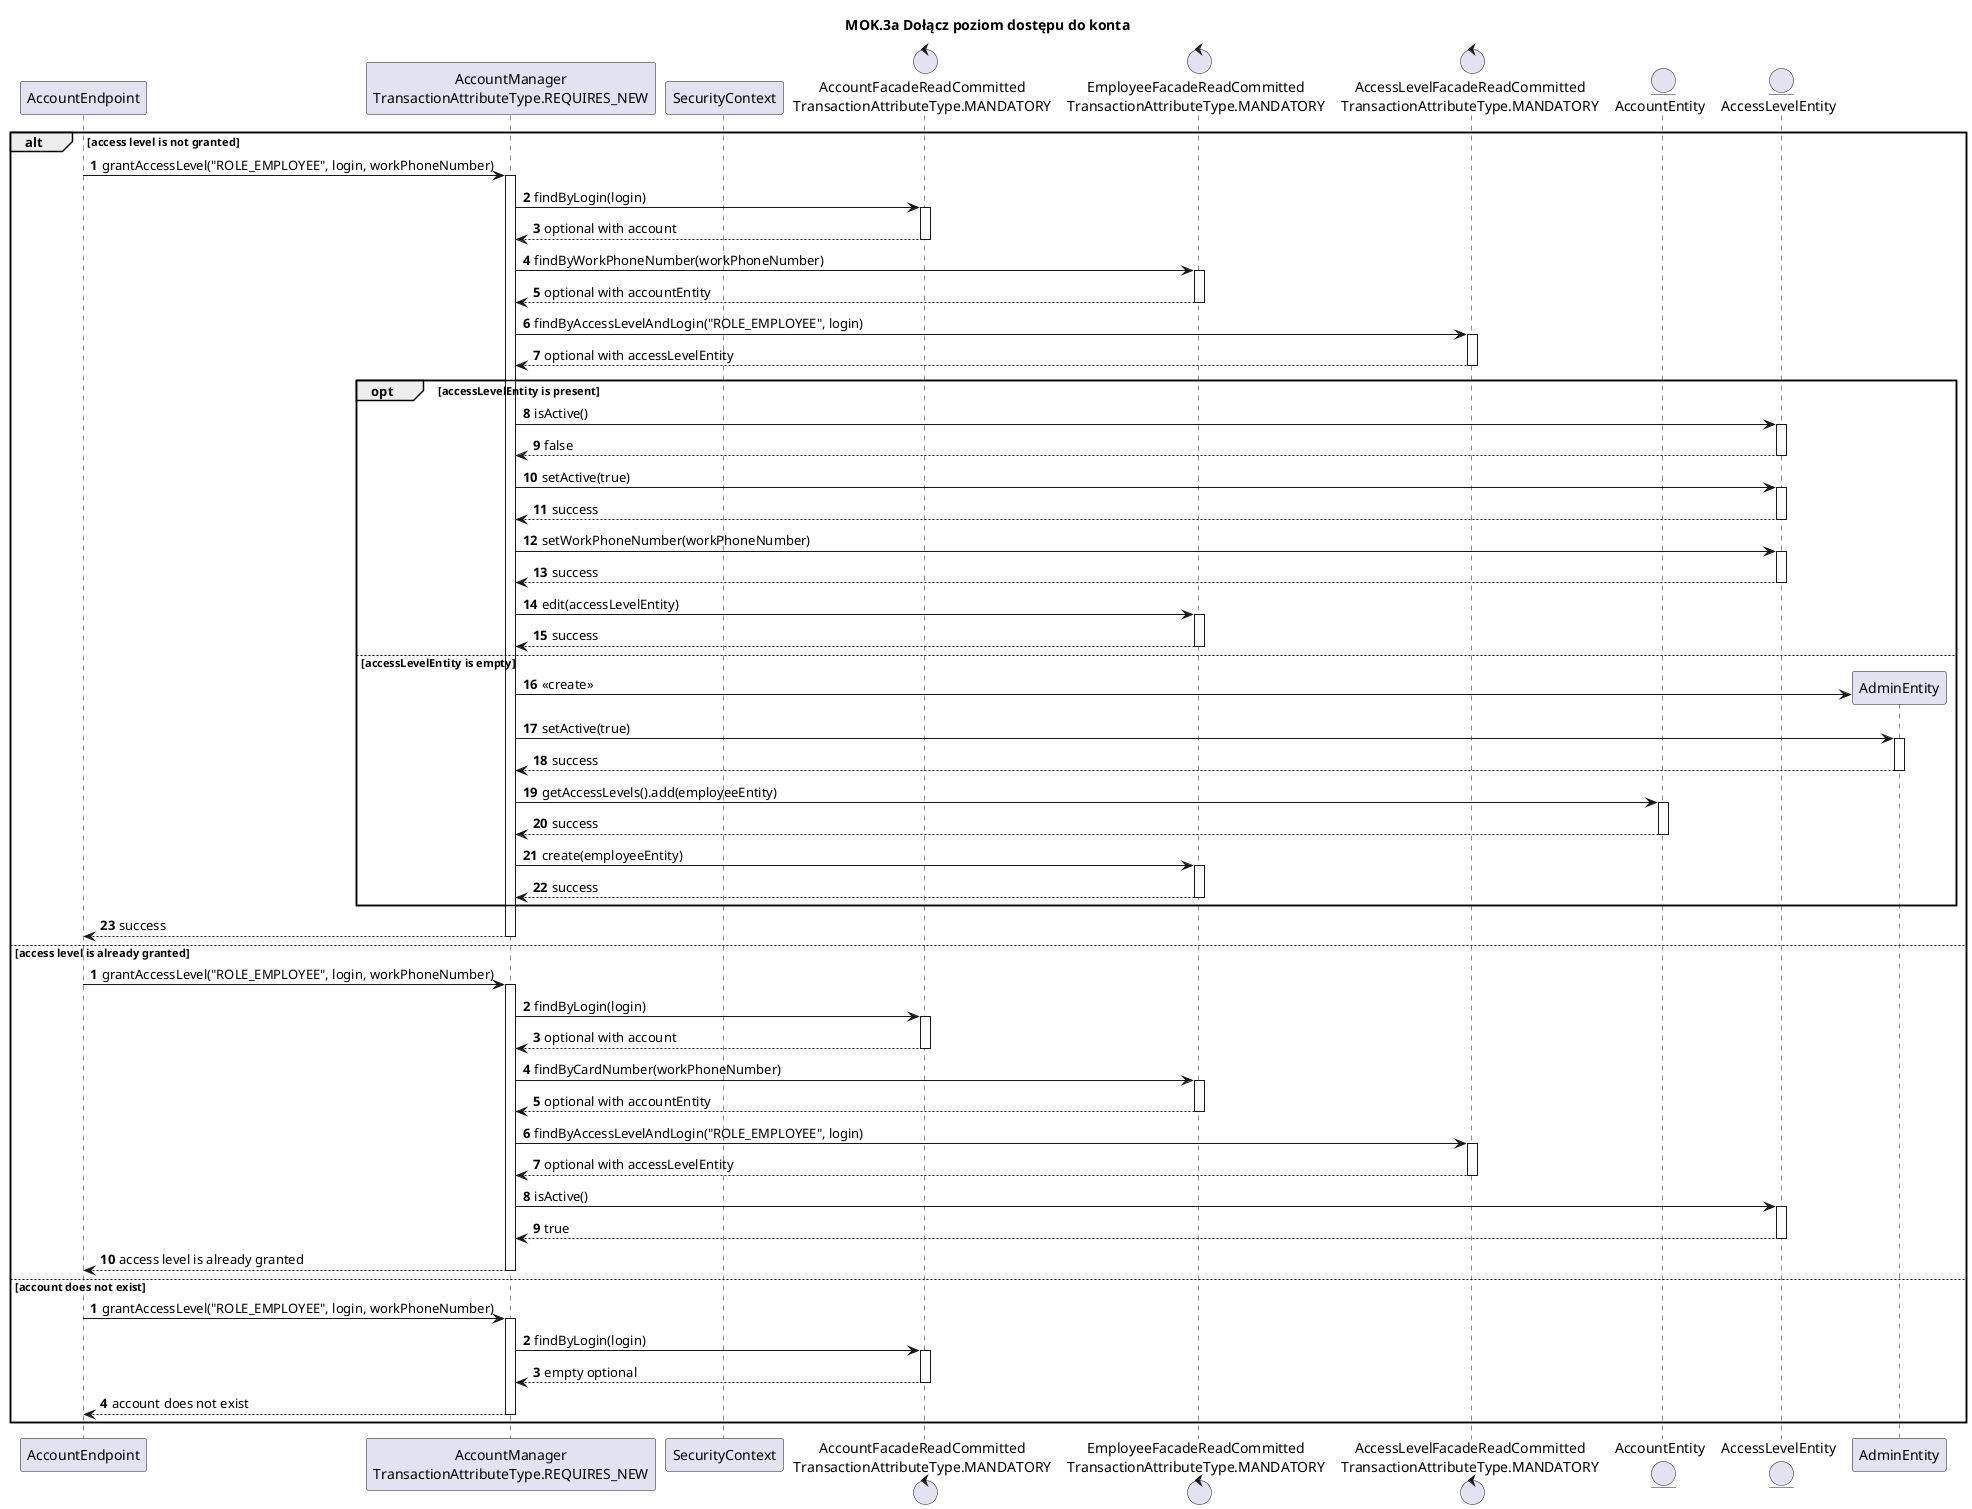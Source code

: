 @startuml

title MOK.3a Dołącz poziom dostępu do konta
autoactivate on
participant AccountEndpoint
participant "AccountManager\nTransactionAttributeType.REQUIRES_NEW" as AccountManager
participant SecurityContext
control "AccountFacadeReadCommitted\nTransactionAttributeType.MANDATORY" as AccountFacade
control "EmployeeFacadeReadCommitted\nTransactionAttributeType.MANDATORY" as EmployeeFacade
control "AccessLevelFacadeReadCommitted\nTransactionAttributeType.MANDATORY" as AccessLevelFacade
entity AccountEntity
entity AccessLevelEntity

alt access level is not granted
autonumber
        AccountEndpoint -> AccountManager: grantAccessLevel("ROLE_EMPLOYEE", login, workPhoneNumber)

            AccountManager -> AccountFacade: findByLogin(login)
            return optional with account

            AccountManager -> EmployeeFacade: findByWorkPhoneNumber(workPhoneNumber)
            return optional with accountEntity

            AccountManager -> AccessLevelFacade: findByAccessLevelAndLogin("ROLE_EMPLOYEE", login)
            return optional with accessLevelEntity

            opt accessLevelEntity is present
                AccountManager -> AccessLevelEntity: isActive()
                return false
                AccountManager -> AccessLevelEntity: setActive(true)
                return success
                AccountManager -> AccessLevelEntity: setWorkPhoneNumber(workPhoneNumber)
                return success


                AccountManager -> EmployeeFacade: edit(accessLevelEntity)
                return success
            else accessLevelEntity is empty
                AccountManager -> AdminEntity **: <<create>>

                AccountManager -> AdminEntity: setActive(true)
                return success
                AccountManager -> AccountEntity: getAccessLevels().add(employeeEntity)
                return success

                AccountManager -> EmployeeFacade: create(employeeEntity)
                return success
            end
        return success

else access level is already granted
autonumber
        AccountEndpoint -> AccountManager: grantAccessLevel("ROLE_EMPLOYEE", login, workPhoneNumber)

            AccountManager -> AccountFacade: findByLogin(login)
            return optional with account

            AccountManager -> EmployeeFacade: findByCardNumber(workPhoneNumber)
            return optional with accountEntity

            AccountManager -> AccessLevelFacade: findByAccessLevelAndLogin("ROLE_EMPLOYEE", login)
            return optional with accessLevelEntity

            AccountManager -> AccessLevelEntity: isActive()
            return true
        return access level is already granted

else account does not exist
autonumber
        AccountEndpoint -> AccountManager: grantAccessLevel("ROLE_EMPLOYEE", login, workPhoneNumber)
            AccountManager -> AccountFacade: findByLogin(login)
            return empty optional
        return account does not exist
end
@enduml